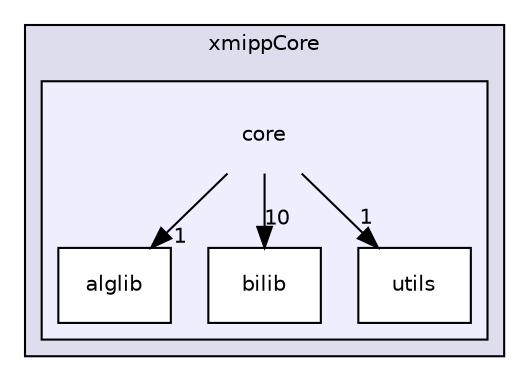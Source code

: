 digraph "xmippCore/core" {
  compound=true
  node [ fontsize="10", fontname="Helvetica"];
  edge [ labelfontsize="10", labelfontname="Helvetica"];
  subgraph clusterdir_ce4d0d8fc85c2c70612466225bfce71d {
    graph [ bgcolor="#ddddee", pencolor="black", label="xmippCore" fontname="Helvetica", fontsize="10", URL="dir_ce4d0d8fc85c2c70612466225bfce71d.html"]
  subgraph clusterdir_7b263f08efd4b5bafd60790250e211a5 {
    graph [ bgcolor="#eeeeff", pencolor="black", label="" URL="dir_7b263f08efd4b5bafd60790250e211a5.html"];
    dir_7b263f08efd4b5bafd60790250e211a5 [shape=plaintext label="core"];
    dir_c2e047ba70bb013893d44b36d4a7f321 [shape=box label="alglib" color="black" fillcolor="white" style="filled" URL="dir_c2e047ba70bb013893d44b36d4a7f321.html"];
    dir_632e44ba5bf8ddd0dc3d3bec3c646df1 [shape=box label="bilib" color="black" fillcolor="white" style="filled" URL="dir_632e44ba5bf8ddd0dc3d3bec3c646df1.html"];
    dir_19cbdcab4289ba5f893c75870b8b66aa [shape=box label="utils" color="black" fillcolor="white" style="filled" URL="dir_19cbdcab4289ba5f893c75870b8b66aa.html"];
  }
  }
  dir_7b263f08efd4b5bafd60790250e211a5->dir_c2e047ba70bb013893d44b36d4a7f321 [headlabel="1", labeldistance=1.5 headhref="dir_000269_000270.html"];
  dir_7b263f08efd4b5bafd60790250e211a5->dir_632e44ba5bf8ddd0dc3d3bec3c646df1 [headlabel="10", labeldistance=1.5 headhref="dir_000269_000271.html"];
  dir_7b263f08efd4b5bafd60790250e211a5->dir_19cbdcab4289ba5f893c75870b8b66aa [headlabel="1", labeldistance=1.5 headhref="dir_000269_000278.html"];
}
